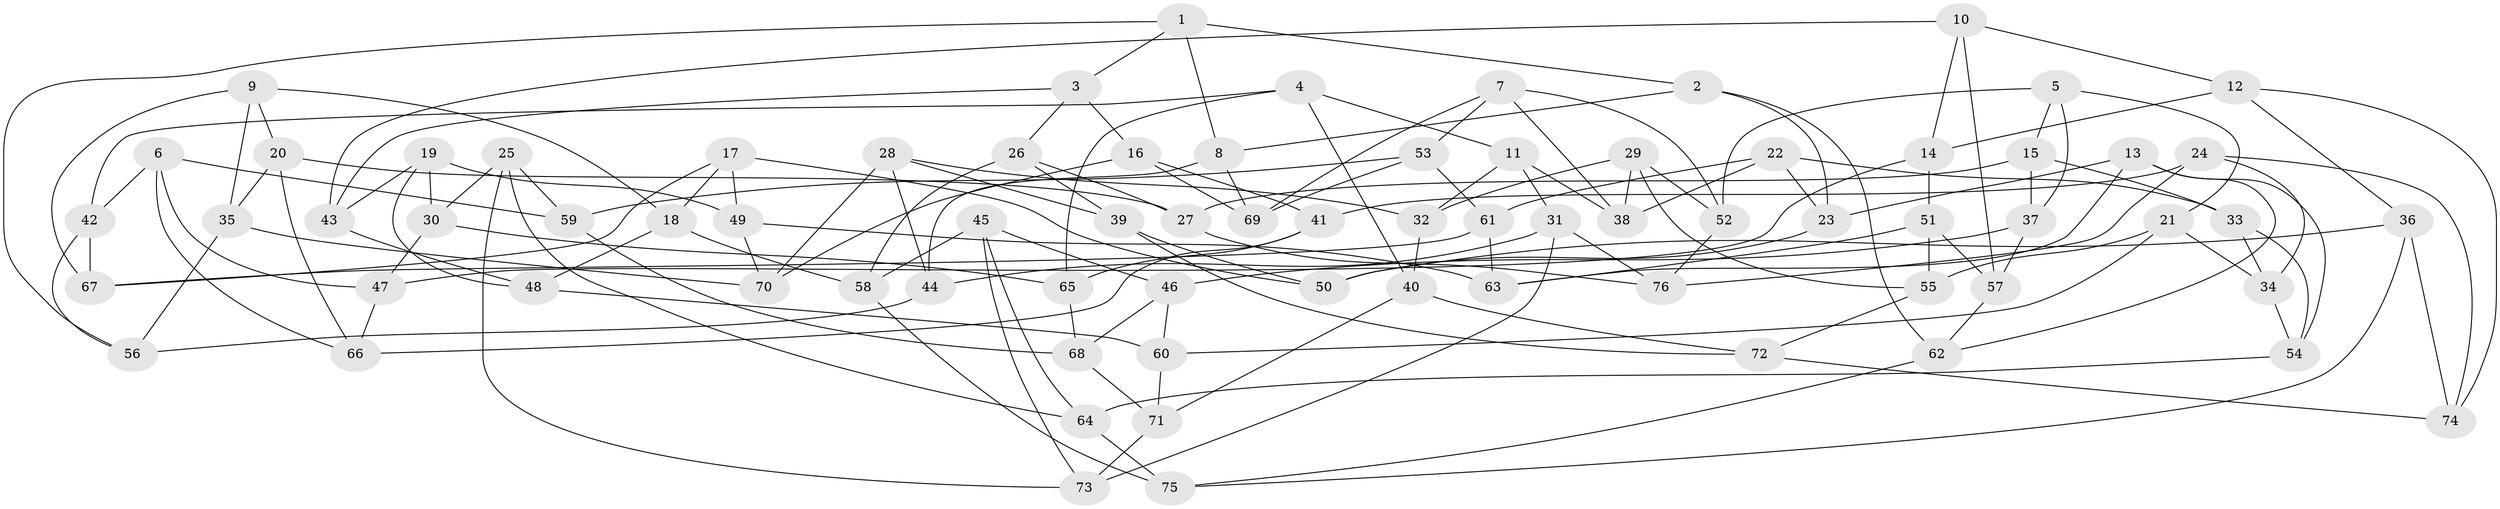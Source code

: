 // Generated by graph-tools (version 1.1) at 2025/16/03/09/25 04:16:41]
// undirected, 76 vertices, 152 edges
graph export_dot {
graph [start="1"]
  node [color=gray90,style=filled];
  1;
  2;
  3;
  4;
  5;
  6;
  7;
  8;
  9;
  10;
  11;
  12;
  13;
  14;
  15;
  16;
  17;
  18;
  19;
  20;
  21;
  22;
  23;
  24;
  25;
  26;
  27;
  28;
  29;
  30;
  31;
  32;
  33;
  34;
  35;
  36;
  37;
  38;
  39;
  40;
  41;
  42;
  43;
  44;
  45;
  46;
  47;
  48;
  49;
  50;
  51;
  52;
  53;
  54;
  55;
  56;
  57;
  58;
  59;
  60;
  61;
  62;
  63;
  64;
  65;
  66;
  67;
  68;
  69;
  70;
  71;
  72;
  73;
  74;
  75;
  76;
  1 -- 8;
  1 -- 2;
  1 -- 56;
  1 -- 3;
  2 -- 23;
  2 -- 8;
  2 -- 62;
  3 -- 16;
  3 -- 43;
  3 -- 26;
  4 -- 42;
  4 -- 65;
  4 -- 11;
  4 -- 40;
  5 -- 21;
  5 -- 37;
  5 -- 52;
  5 -- 15;
  6 -- 42;
  6 -- 66;
  6 -- 59;
  6 -- 47;
  7 -- 38;
  7 -- 69;
  7 -- 53;
  7 -- 52;
  8 -- 44;
  8 -- 69;
  9 -- 18;
  9 -- 67;
  9 -- 35;
  9 -- 20;
  10 -- 14;
  10 -- 12;
  10 -- 57;
  10 -- 43;
  11 -- 32;
  11 -- 38;
  11 -- 31;
  12 -- 36;
  12 -- 14;
  12 -- 74;
  13 -- 54;
  13 -- 23;
  13 -- 63;
  13 -- 62;
  14 -- 47;
  14 -- 51;
  15 -- 33;
  15 -- 37;
  15 -- 27;
  16 -- 41;
  16 -- 69;
  16 -- 70;
  17 -- 18;
  17 -- 67;
  17 -- 50;
  17 -- 49;
  18 -- 58;
  18 -- 48;
  19 -- 49;
  19 -- 43;
  19 -- 48;
  19 -- 30;
  20 -- 27;
  20 -- 66;
  20 -- 35;
  21 -- 55;
  21 -- 60;
  21 -- 34;
  22 -- 33;
  22 -- 38;
  22 -- 61;
  22 -- 23;
  23 -- 50;
  24 -- 34;
  24 -- 41;
  24 -- 76;
  24 -- 74;
  25 -- 30;
  25 -- 59;
  25 -- 73;
  25 -- 64;
  26 -- 39;
  26 -- 58;
  26 -- 27;
  27 -- 76;
  28 -- 70;
  28 -- 32;
  28 -- 39;
  28 -- 44;
  29 -- 38;
  29 -- 55;
  29 -- 52;
  29 -- 32;
  30 -- 65;
  30 -- 47;
  31 -- 73;
  31 -- 76;
  31 -- 44;
  32 -- 40;
  33 -- 54;
  33 -- 34;
  34 -- 54;
  35 -- 70;
  35 -- 56;
  36 -- 75;
  36 -- 50;
  36 -- 74;
  37 -- 46;
  37 -- 57;
  39 -- 50;
  39 -- 72;
  40 -- 71;
  40 -- 72;
  41 -- 66;
  41 -- 65;
  42 -- 56;
  42 -- 67;
  43 -- 48;
  44 -- 56;
  45 -- 73;
  45 -- 58;
  45 -- 46;
  45 -- 64;
  46 -- 68;
  46 -- 60;
  47 -- 66;
  48 -- 60;
  49 -- 70;
  49 -- 63;
  51 -- 63;
  51 -- 57;
  51 -- 55;
  52 -- 76;
  53 -- 61;
  53 -- 59;
  53 -- 69;
  54 -- 64;
  55 -- 72;
  57 -- 62;
  58 -- 75;
  59 -- 68;
  60 -- 71;
  61 -- 63;
  61 -- 67;
  62 -- 75;
  64 -- 75;
  65 -- 68;
  68 -- 71;
  71 -- 73;
  72 -- 74;
}
